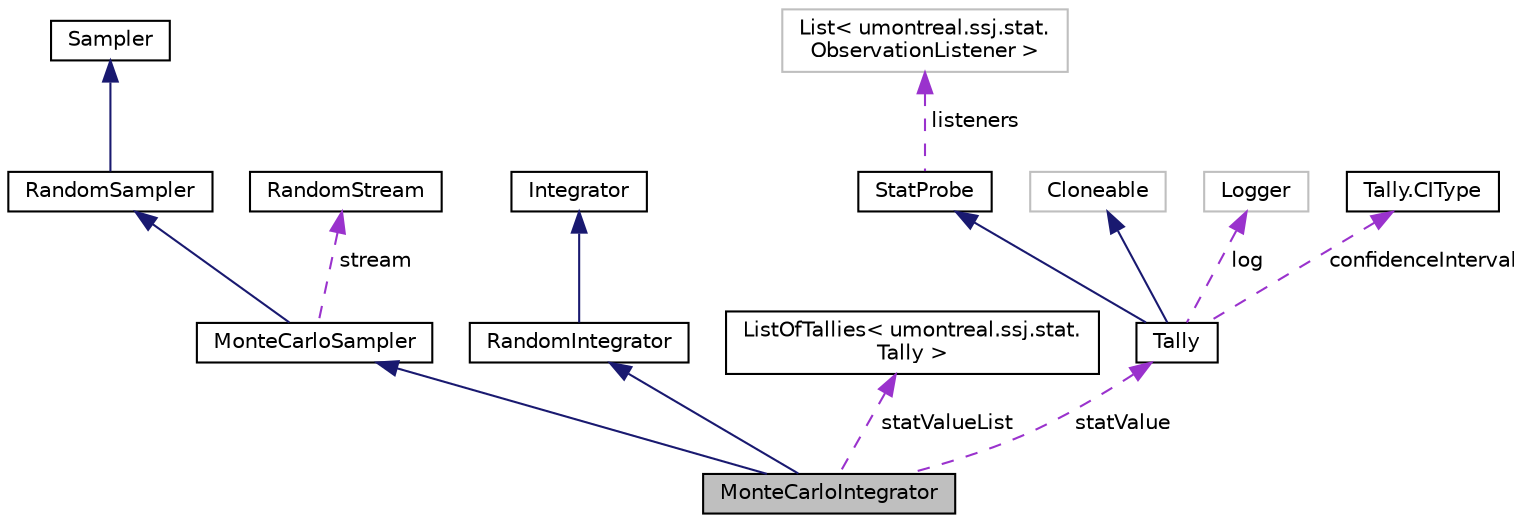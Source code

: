 digraph "MonteCarloIntegrator"
{
 // INTERACTIVE_SVG=YES
  bgcolor="transparent";
  edge [fontname="Helvetica",fontsize="10",labelfontname="Helvetica",labelfontsize="10"];
  node [fontname="Helvetica",fontsize="10",shape=record];
  Node6 [label="MonteCarloIntegrator",height=0.2,width=0.4,color="black", fillcolor="grey75", style="filled", fontcolor="black"];
  Node7 -> Node6 [dir="back",color="midnightblue",fontsize="10",style="solid",fontname="Helvetica"];
  Node7 [label="MonteCarloSampler",height=0.2,width=0.4,color="black",URL="$d9/de2/classumontreal_1_1ssj_1_1mcqmctools_1_1anova_1_1MonteCarloSampler.html",tooltip="Monte Carlo sampler. "];
  Node8 -> Node7 [dir="back",color="midnightblue",fontsize="10",style="solid",fontname="Helvetica"];
  Node8 [label="RandomSampler",height=0.2,width=0.4,color="black",URL="$dc/dcd/interfaceumontreal_1_1ssj_1_1mcqmctools_1_1anova_1_1RandomSampler.html"];
  Node9 -> Node8 [dir="back",color="midnightblue",fontsize="10",style="solid",fontname="Helvetica"];
  Node9 [label="Sampler",height=0.2,width=0.4,color="black",URL="$d2/d10/interfaceumontreal_1_1ssj_1_1mcqmctools_1_1anova_1_1Sampler.html"];
  Node10 -> Node7 [dir="back",color="darkorchid3",fontsize="10",style="dashed",label=" stream" ,fontname="Helvetica"];
  Node10 [label="RandomStream",height=0.2,width=0.4,color="black",URL="$d1/d7c/interfaceumontreal_1_1ssj_1_1rng_1_1RandomStream.html",tooltip="This interface defines the basic structures to handle multiple streams of uniform (pseudo)random numb..."];
  Node11 -> Node6 [dir="back",color="midnightblue",fontsize="10",style="solid",fontname="Helvetica"];
  Node11 [label="RandomIntegrator",height=0.2,width=0.4,color="black",URL="$d6/dc9/interfaceumontreal_1_1ssj_1_1mcqmctools_1_1anova_1_1RandomIntegrator.html"];
  Node12 -> Node11 [dir="back",color="midnightblue",fontsize="10",style="solid",fontname="Helvetica"];
  Node12 [label="Integrator",height=0.2,width=0.4,color="black",URL="$d9/d36/interfaceumontreal_1_1ssj_1_1mcqmctools_1_1anova_1_1Integrator.html"];
  Node13 -> Node6 [dir="back",color="darkorchid3",fontsize="10",style="dashed",label=" statValueList" ,fontname="Helvetica"];
  Node13 [label="ListOfTallies\< umontreal.ssj.stat.\lTally \>",height=0.2,width=0.4,color="black",URL="$db/d52/classumontreal_1_1ssj_1_1stat_1_1list_1_1ListOfTallies.html"];
  Node14 -> Node6 [dir="back",color="darkorchid3",fontsize="10",style="dashed",label=" statValue" ,fontname="Helvetica"];
  Node14 [label="Tally",height=0.2,width=0.4,color="black",URL="$d8/d54/classumontreal_1_1ssj_1_1stat_1_1Tally.html",tooltip="A subclass of StatProbe. "];
  Node15 -> Node14 [dir="back",color="midnightblue",fontsize="10",style="solid",fontname="Helvetica"];
  Node15 [label="StatProbe",height=0.2,width=0.4,color="black",URL="$d5/d8e/classumontreal_1_1ssj_1_1stat_1_1StatProbe.html",tooltip="The objects of this class are statistical probes or collectors, which are elementary devices for coll..."];
  Node16 -> Node15 [dir="back",color="darkorchid3",fontsize="10",style="dashed",label=" listeners" ,fontname="Helvetica"];
  Node16 [label="List\< umontreal.ssj.stat.\lObservationListener \>",height=0.2,width=0.4,color="grey75"];
  Node17 -> Node14 [dir="back",color="midnightblue",fontsize="10",style="solid",fontname="Helvetica"];
  Node17 [label="Cloneable",height=0.2,width=0.4,color="grey75"];
  Node18 -> Node14 [dir="back",color="darkorchid3",fontsize="10",style="dashed",label=" log" ,fontname="Helvetica"];
  Node18 [label="Logger",height=0.2,width=0.4,color="grey75"];
  Node19 -> Node14 [dir="back",color="darkorchid3",fontsize="10",style="dashed",label=" confidenceInterval" ,fontname="Helvetica"];
  Node19 [label="Tally.CIType",height=0.2,width=0.4,color="black",URL="$d9/df5/enumumontreal_1_1ssj_1_1stat_1_1Tally_1_1CIType.html"];
}
